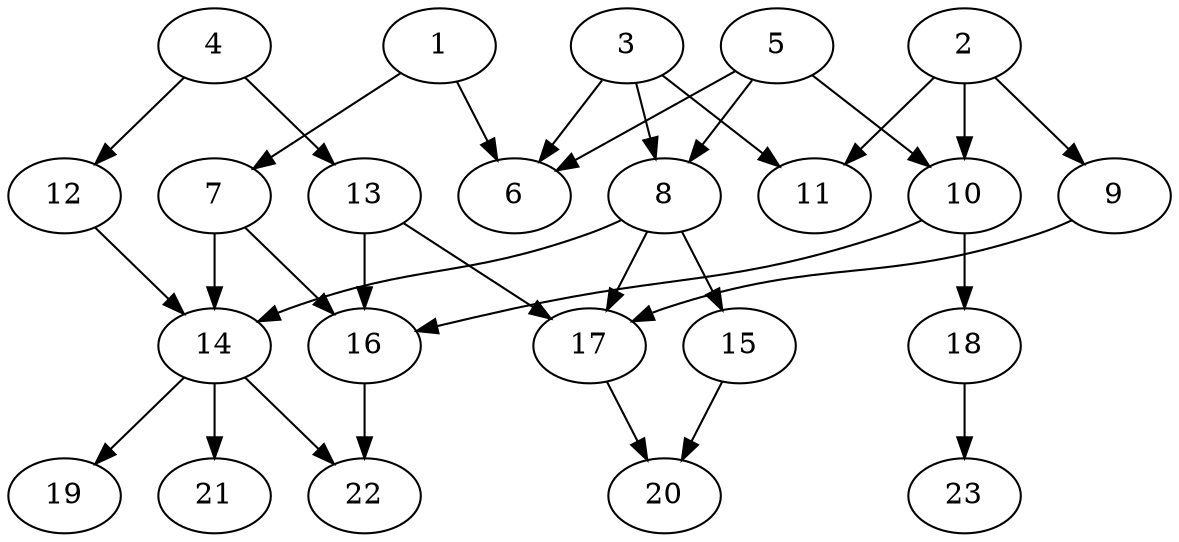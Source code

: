 // DAG (tier=2-normal, mode=compute, n=23, ccr=0.390, fat=0.671, density=0.474, regular=0.508, jump=0.167, mindata=524288, maxdata=8388608)
// DAG automatically generated by daggen at Sun Aug 24 16:33:33 2025
// /home/ermia/Project/Environments/daggen/bin/daggen --dot --ccr 0.390 --fat 0.671 --regular 0.508 --density 0.474 --jump 0.167 --mindata 524288 --maxdata 8388608 -n 23 
digraph G {
  1 [size="154302115727877824", alpha="0.13", expect_size="77151057863938912"]
  1 -> 6 [size ="228751333916672"]
  1 -> 7 [size ="228751333916672"]
  2 [size="623264379467831936", alpha="0.08", expect_size="311632189733915968"]
  2 -> 9 [size ="330833277747200"]
  2 -> 10 [size ="330833277747200"]
  2 -> 11 [size ="330833277747200"]
  3 [size="6965244698034176000", alpha="0.08", expect_size="3482622349017088000"]
  3 -> 6 [size ="29177466060800"]
  3 -> 8 [size ="29177466060800"]
  3 -> 11 [size ="29177466060800"]
  4 [size="1009054374484380928", alpha="0.01", expect_size="504527187242190464"]
  4 -> 12 [size ="466589174464512"]
  4 -> 13 [size ="466589174464512"]
  5 [size="305070795423388224", alpha="0.03", expect_size="152535397711694112"]
  5 -> 6 [size ="283654278348800"]
  5 -> 8 [size ="283654278348800"]
  5 -> 10 [size ="283654278348800"]
  6 [size="722700137603546368", alpha="0.01", expect_size="361350068801773184"]
  7 [size="348970985293578880", alpha="0.13", expect_size="174485492646789440"]
  7 -> 14 [size ="134486297673728"]
  7 -> 16 [size ="134486297673728"]
  8 [size="6671156438142366", alpha="0.02", expect_size="3335578219071183"]
  8 -> 14 [size ="157131915395072"]
  8 -> 15 [size ="157131915395072"]
  8 -> 17 [size ="157131915395072"]
  9 [size="276137578302508416", alpha="0.10", expect_size="138068789151254208"]
  9 -> 17 [size ="323394939650048"]
  10 [size="23190586384506376", alpha="0.19", expect_size="11595293192253188"]
  10 -> 16 [size ="367625712435200"]
  10 -> 18 [size ="367625712435200"]
  11 [size="121514507795244777472", alpha="0.09", expect_size="60757253897622388736"]
  12 [size="574583901558249", alpha="0.16", expect_size="287291950779124"]
  12 -> 14 [size ="16512211484672"]
  13 [size="688006181728925056", alpha="0.11", expect_size="344003090864462528"]
  13 -> 16 [size ="339956358709248"]
  13 -> 17 [size ="339956358709248"]
  14 [size="2924181124224082", alpha="0.15", expect_size="1462090562112041"]
  14 -> 19 [size ="60025733120000"]
  14 -> 21 [size ="60025733120000"]
  14 -> 22 [size ="60025733120000"]
  15 [size="2666931260509278", alpha="0.03", expect_size="1333465630254639"]
  15 -> 20 [size ="246245272584192"]
  16 [size="316017847128439936", alpha="0.08", expect_size="158008923564219968"]
  16 -> 22 [size ="265420800000000"]
  17 [size="100676493368274976768", alpha="0.06", expect_size="50338246684137488384"]
  17 -> 20 [size ="173131213832192"]
  18 [size="153713646023042", alpha="0.11", expect_size="76856823011521"]
  18 -> 23 [size ="2910184275968"]
  19 [size="1751904203498702", alpha="0.07", expect_size="875952101749351"]
  20 [size="775322726361754", alpha="0.18", expect_size="387661363180877"]
  21 [size="22485099194081536", alpha="0.10", expect_size="11242549597040768"]
  22 [size="206509270646836288", alpha="0.10", expect_size="103254635323418144"]
  23 [size="24913145208763864", alpha="0.15", expect_size="12456572604381932"]
}